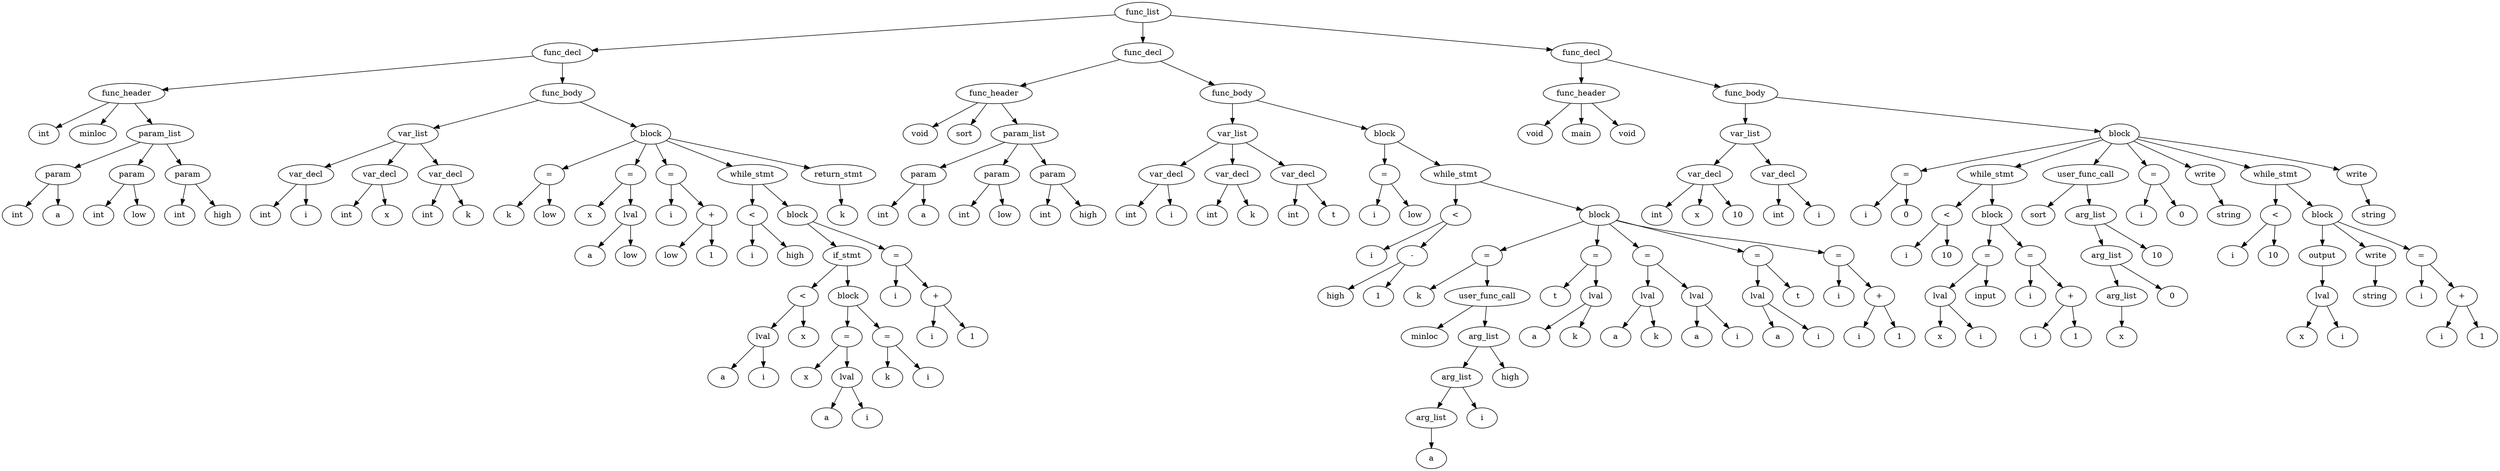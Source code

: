 digraph {
graph [ordering="out"];
node0[label="func_list"];
node1[label="func_decl"];
node2[label="func_header"];
node3[label="int"];
node2 -> node3;
node4[label="minloc"];
node2 -> node4;
node5[label="param_list"];
node6[label="param"];
node7[label="int"];
node6 -> node7;
node8[label="a"];
node6 -> node8;
node5 -> node6;
node9[label="param"];
node10[label="int"];
node9 -> node10;
node11[label="low"];
node9 -> node11;
node5 -> node9;
node12[label="param"];
node13[label="int"];
node12 -> node13;
node14[label="high"];
node12 -> node14;
node5 -> node12;
node2 -> node5;
node1 -> node2;
node15[label="func_body"];
node16[label="var_list"];
node17[label="var_decl"];
node18[label="int"];
node17 -> node18;
node19[label="i"];
node17 -> node19;
node16 -> node17;
node20[label="var_decl"];
node21[label="int"];
node20 -> node21;
node22[label="x"];
node20 -> node22;
node16 -> node20;
node23[label="var_decl"];
node24[label="int"];
node23 -> node24;
node25[label="k"];
node23 -> node25;
node16 -> node23;
node15 -> node16;
node26[label="block"];
node27[label="="];
node28[label="k"];
node27 -> node28;
node29[label="low"];
node27 -> node29;
node26 -> node27;
node30[label="="];
node31[label="x"];
node30 -> node31;
node32[label="lval"];
node33[label="a"];
node32 -> node33;
node34[label="low"];
node32 -> node34;
node30 -> node32;
node26 -> node30;
node35[label="="];
node36[label="i"];
node35 -> node36;
node37[label="+"];
node38[label="low"];
node37 -> node38;
node39[label="1"];
node37 -> node39;
node35 -> node37;
node26 -> node35;
node40[label="while_stmt"];
node41[label="<"];
node42[label="i"];
node41 -> node42;
node43[label="high"];
node41 -> node43;
node40 -> node41;
node44[label="block"];
node45[label="if_stmt"];
node46[label="<"];
node47[label="lval"];
node48[label="a"];
node47 -> node48;
node49[label="i"];
node47 -> node49;
node46 -> node47;
node50[label="x"];
node46 -> node50;
node45 -> node46;
node51[label="block"];
node52[label="="];
node53[label="x"];
node52 -> node53;
node54[label="lval"];
node55[label="a"];
node54 -> node55;
node56[label="i"];
node54 -> node56;
node52 -> node54;
node51 -> node52;
node57[label="="];
node58[label="k"];
node57 -> node58;
node59[label="i"];
node57 -> node59;
node51 -> node57;
node45 -> node51;
node44 -> node45;
node60[label="="];
node61[label="i"];
node60 -> node61;
node62[label="+"];
node63[label="i"];
node62 -> node63;
node64[label="1"];
node62 -> node64;
node60 -> node62;
node44 -> node60;
node40 -> node44;
node26 -> node40;
node65[label="return_stmt"];
node66[label="k"];
node65 -> node66;
node26 -> node65;
node15 -> node26;
node1 -> node15;
node0 -> node1;
node67[label="func_decl"];
node68[label="func_header"];
node69[label="void"];
node68 -> node69;
node70[label="sort"];
node68 -> node70;
node71[label="param_list"];
node72[label="param"];
node73[label="int"];
node72 -> node73;
node74[label="a"];
node72 -> node74;
node71 -> node72;
node75[label="param"];
node76[label="int"];
node75 -> node76;
node77[label="low"];
node75 -> node77;
node71 -> node75;
node78[label="param"];
node79[label="int"];
node78 -> node79;
node80[label="high"];
node78 -> node80;
node71 -> node78;
node68 -> node71;
node67 -> node68;
node81[label="func_body"];
node82[label="var_list"];
node83[label="var_decl"];
node84[label="int"];
node83 -> node84;
node85[label="i"];
node83 -> node85;
node82 -> node83;
node86[label="var_decl"];
node87[label="int"];
node86 -> node87;
node88[label="k"];
node86 -> node88;
node82 -> node86;
node89[label="var_decl"];
node90[label="int"];
node89 -> node90;
node91[label="t"];
node89 -> node91;
node82 -> node89;
node81 -> node82;
node92[label="block"];
node93[label="="];
node94[label="i"];
node93 -> node94;
node95[label="low"];
node93 -> node95;
node92 -> node93;
node96[label="while_stmt"];
node97[label="<"];
node98[label="i"];
node97 -> node98;
node99[label="-"];
node100[label="high"];
node99 -> node100;
node101[label="1"];
node99 -> node101;
node97 -> node99;
node96 -> node97;
node102[label="block"];
node103[label="="];
node104[label="k"];
node103 -> node104;
node105[label="user_func_call"];
node106[label="minloc"];
node105 -> node106;
node107[label="arg_list"];
node108[label="arg_list"];
node109[label="arg_list"];
node110[label="a"];
node109 -> node110;
node108 -> node109;
node111[label="i"];
node108 -> node111;
node107 -> node108;
node112[label="high"];
node107 -> node112;
node105 -> node107;
node103 -> node105;
node102 -> node103;
node113[label="="];
node114[label="t"];
node113 -> node114;
node115[label="lval"];
node116[label="a"];
node115 -> node116;
node117[label="k"];
node115 -> node117;
node113 -> node115;
node102 -> node113;
node118[label="="];
node119[label="lval"];
node120[label="a"];
node119 -> node120;
node121[label="k"];
node119 -> node121;
node118 -> node119;
node122[label="lval"];
node123[label="a"];
node122 -> node123;
node124[label="i"];
node122 -> node124;
node118 -> node122;
node102 -> node118;
node125[label="="];
node126[label="lval"];
node127[label="a"];
node126 -> node127;
node128[label="i"];
node126 -> node128;
node125 -> node126;
node129[label="t"];
node125 -> node129;
node102 -> node125;
node130[label="="];
node131[label="i"];
node130 -> node131;
node132[label="+"];
node133[label="i"];
node132 -> node133;
node134[label="1"];
node132 -> node134;
node130 -> node132;
node102 -> node130;
node96 -> node102;
node92 -> node96;
node81 -> node92;
node67 -> node81;
node0 -> node67;
node135[label="func_decl"];
node136[label="func_header"];
node137[label="void"];
node136 -> node137;
node138[label="main"];
node136 -> node138;
node139[label="void"];
node136 -> node139;
node135 -> node136;
node140[label="func_body"];
node141[label="var_list"];
node142[label="var_decl"];
node143[label="int"];
node142 -> node143;
node144[label="x"];
node142 -> node144;
node145[label="10"];
node142 -> node145;
node141 -> node142;
node146[label="var_decl"];
node147[label="int"];
node146 -> node147;
node148[label="i"];
node146 -> node148;
node141 -> node146;
node140 -> node141;
node149[label="block"];
node150[label="="];
node151[label="i"];
node150 -> node151;
node152[label="0"];
node150 -> node152;
node149 -> node150;
node153[label="while_stmt"];
node154[label="<"];
node155[label="i"];
node154 -> node155;
node156[label="10"];
node154 -> node156;
node153 -> node154;
node157[label="block"];
node158[label="="];
node159[label="lval"];
node160[label="x"];
node159 -> node160;
node161[label="i"];
node159 -> node161;
node158 -> node159;
node162[label="input"];
node158 -> node162;
node157 -> node158;
node163[label="="];
node164[label="i"];
node163 -> node164;
node165[label="+"];
node166[label="i"];
node165 -> node166;
node167[label="1"];
node165 -> node167;
node163 -> node165;
node157 -> node163;
node153 -> node157;
node149 -> node153;
node168[label="user_func_call"];
node169[label="sort"];
node168 -> node169;
node170[label="arg_list"];
node171[label="arg_list"];
node172[label="arg_list"];
node173[label="x"];
node172 -> node173;
node171 -> node172;
node174[label="0"];
node171 -> node174;
node170 -> node171;
node175[label="10"];
node170 -> node175;
node168 -> node170;
node149 -> node168;
node176[label="="];
node177[label="i"];
node176 -> node177;
node178[label="0"];
node176 -> node178;
node149 -> node176;
node179[label="write"];
node180[label="string"];
node179 -> node180;
node149 -> node179;
node181[label="while_stmt"];
node182[label="<"];
node183[label="i"];
node182 -> node183;
node184[label="10"];
node182 -> node184;
node181 -> node182;
node185[label="block"];
node186[label="output"];
node187[label="lval"];
node188[label="x"];
node187 -> node188;
node189[label="i"];
node187 -> node189;
node186 -> node187;
node185 -> node186;
node190[label="write"];
node191[label="string"];
node190 -> node191;
node185 -> node190;
node192[label="="];
node193[label="i"];
node192 -> node193;
node194[label="+"];
node195[label="i"];
node194 -> node195;
node196[label="1"];
node194 -> node196;
node192 -> node194;
node185 -> node192;
node181 -> node185;
node149 -> node181;
node197[label="write"];
node198[label="string"];
node197 -> node198;
node149 -> node197;
node140 -> node149;
node135 -> node140;
node0 -> node135;
}
